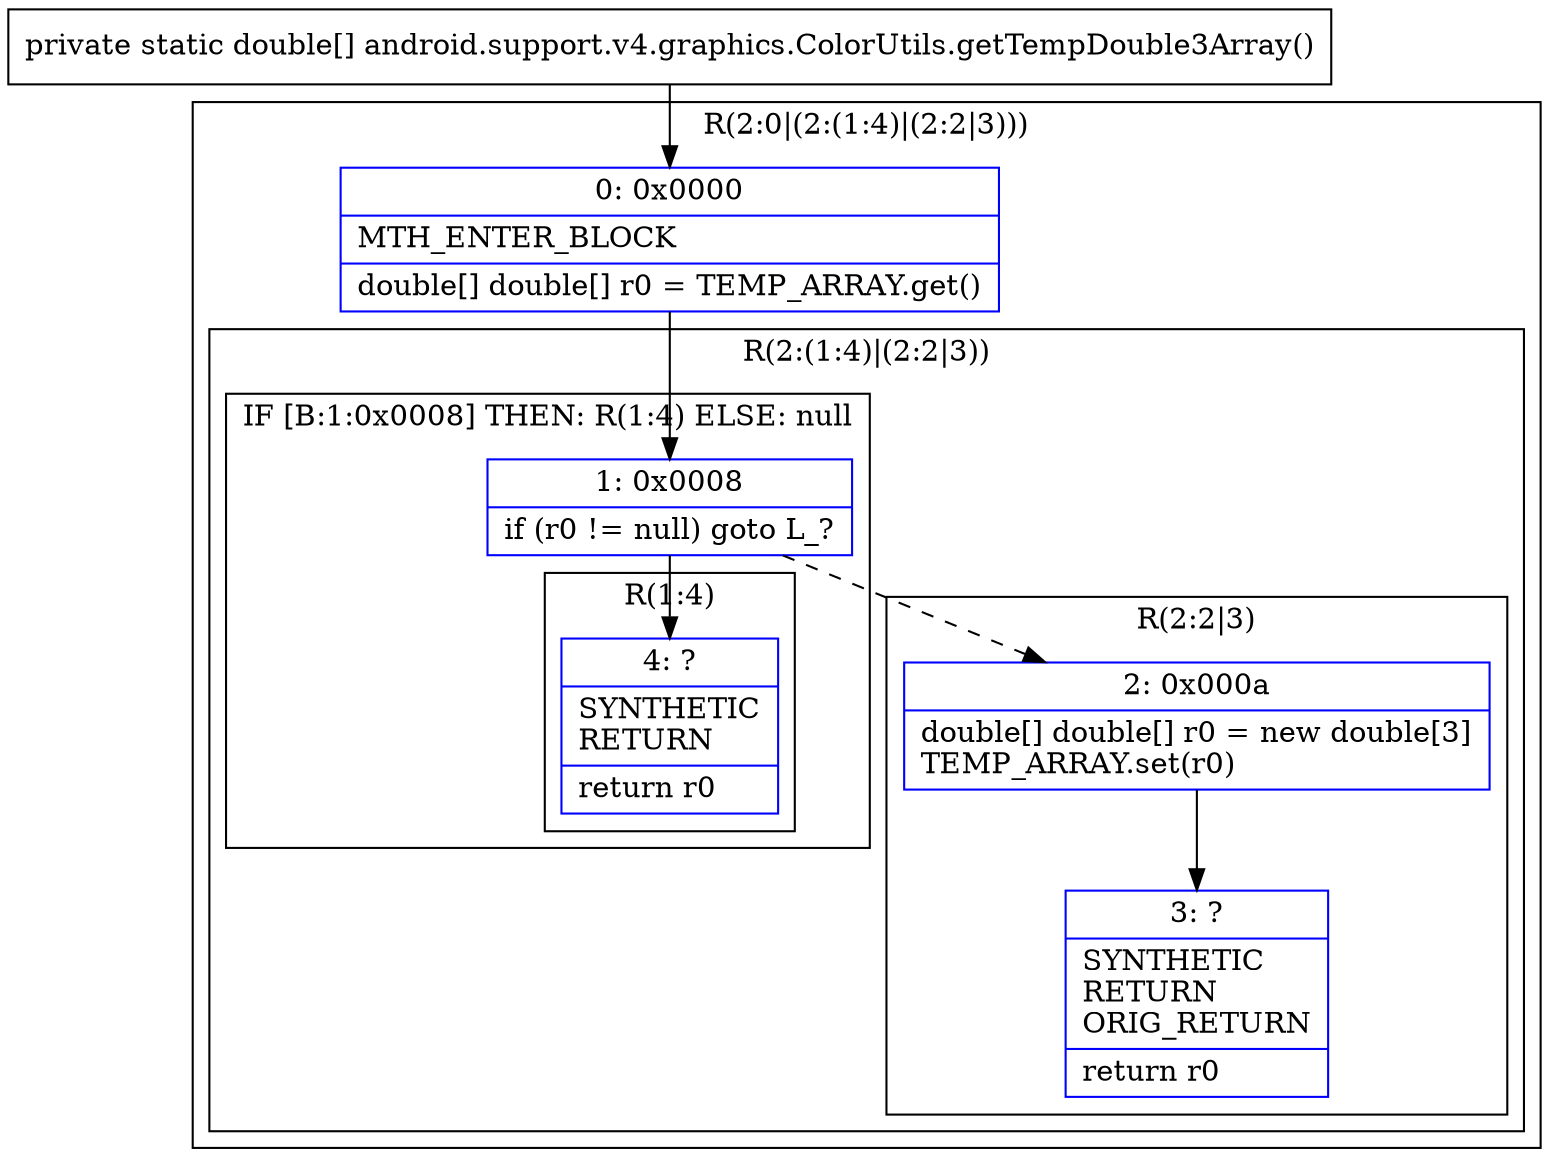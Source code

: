 digraph "CFG forandroid.support.v4.graphics.ColorUtils.getTempDouble3Array()[D" {
subgraph cluster_Region_701554547 {
label = "R(2:0|(2:(1:4)|(2:2|3)))";
node [shape=record,color=blue];
Node_0 [shape=record,label="{0\:\ 0x0000|MTH_ENTER_BLOCK\l|double[] double[] r0 = TEMP_ARRAY.get()\l}"];
subgraph cluster_Region_1820578529 {
label = "R(2:(1:4)|(2:2|3))";
node [shape=record,color=blue];
subgraph cluster_IfRegion_356241969 {
label = "IF [B:1:0x0008] THEN: R(1:4) ELSE: null";
node [shape=record,color=blue];
Node_1 [shape=record,label="{1\:\ 0x0008|if (r0 != null) goto L_?\l}"];
subgraph cluster_Region_288984725 {
label = "R(1:4)";
node [shape=record,color=blue];
Node_4 [shape=record,label="{4\:\ ?|SYNTHETIC\lRETURN\l|return r0\l}"];
}
}
subgraph cluster_Region_1529094112 {
label = "R(2:2|3)";
node [shape=record,color=blue];
Node_2 [shape=record,label="{2\:\ 0x000a|double[] double[] r0 = new double[3]\lTEMP_ARRAY.set(r0)\l}"];
Node_3 [shape=record,label="{3\:\ ?|SYNTHETIC\lRETURN\lORIG_RETURN\l|return r0\l}"];
}
}
}
MethodNode[shape=record,label="{private static double[] android.support.v4.graphics.ColorUtils.getTempDouble3Array() }"];
MethodNode -> Node_0;
Node_0 -> Node_1;
Node_1 -> Node_2[style=dashed];
Node_1 -> Node_4;
Node_2 -> Node_3;
}

